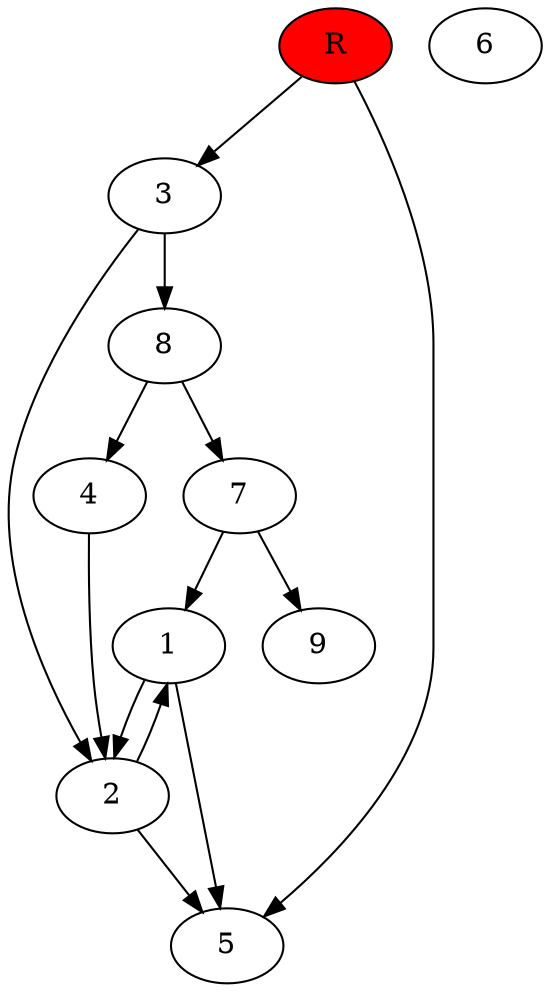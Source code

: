 digraph prb4189 {
	1
	2
	3
	4
	5
	6
	7
	8
	R [fillcolor="#ff0000" style=filled]
	1 -> 2
	1 -> 5
	2 -> 1
	2 -> 5
	3 -> 2
	3 -> 8
	4 -> 2
	7 -> 1
	7 -> 9
	8 -> 4
	8 -> 7
	R -> 3
	R -> 5
}

